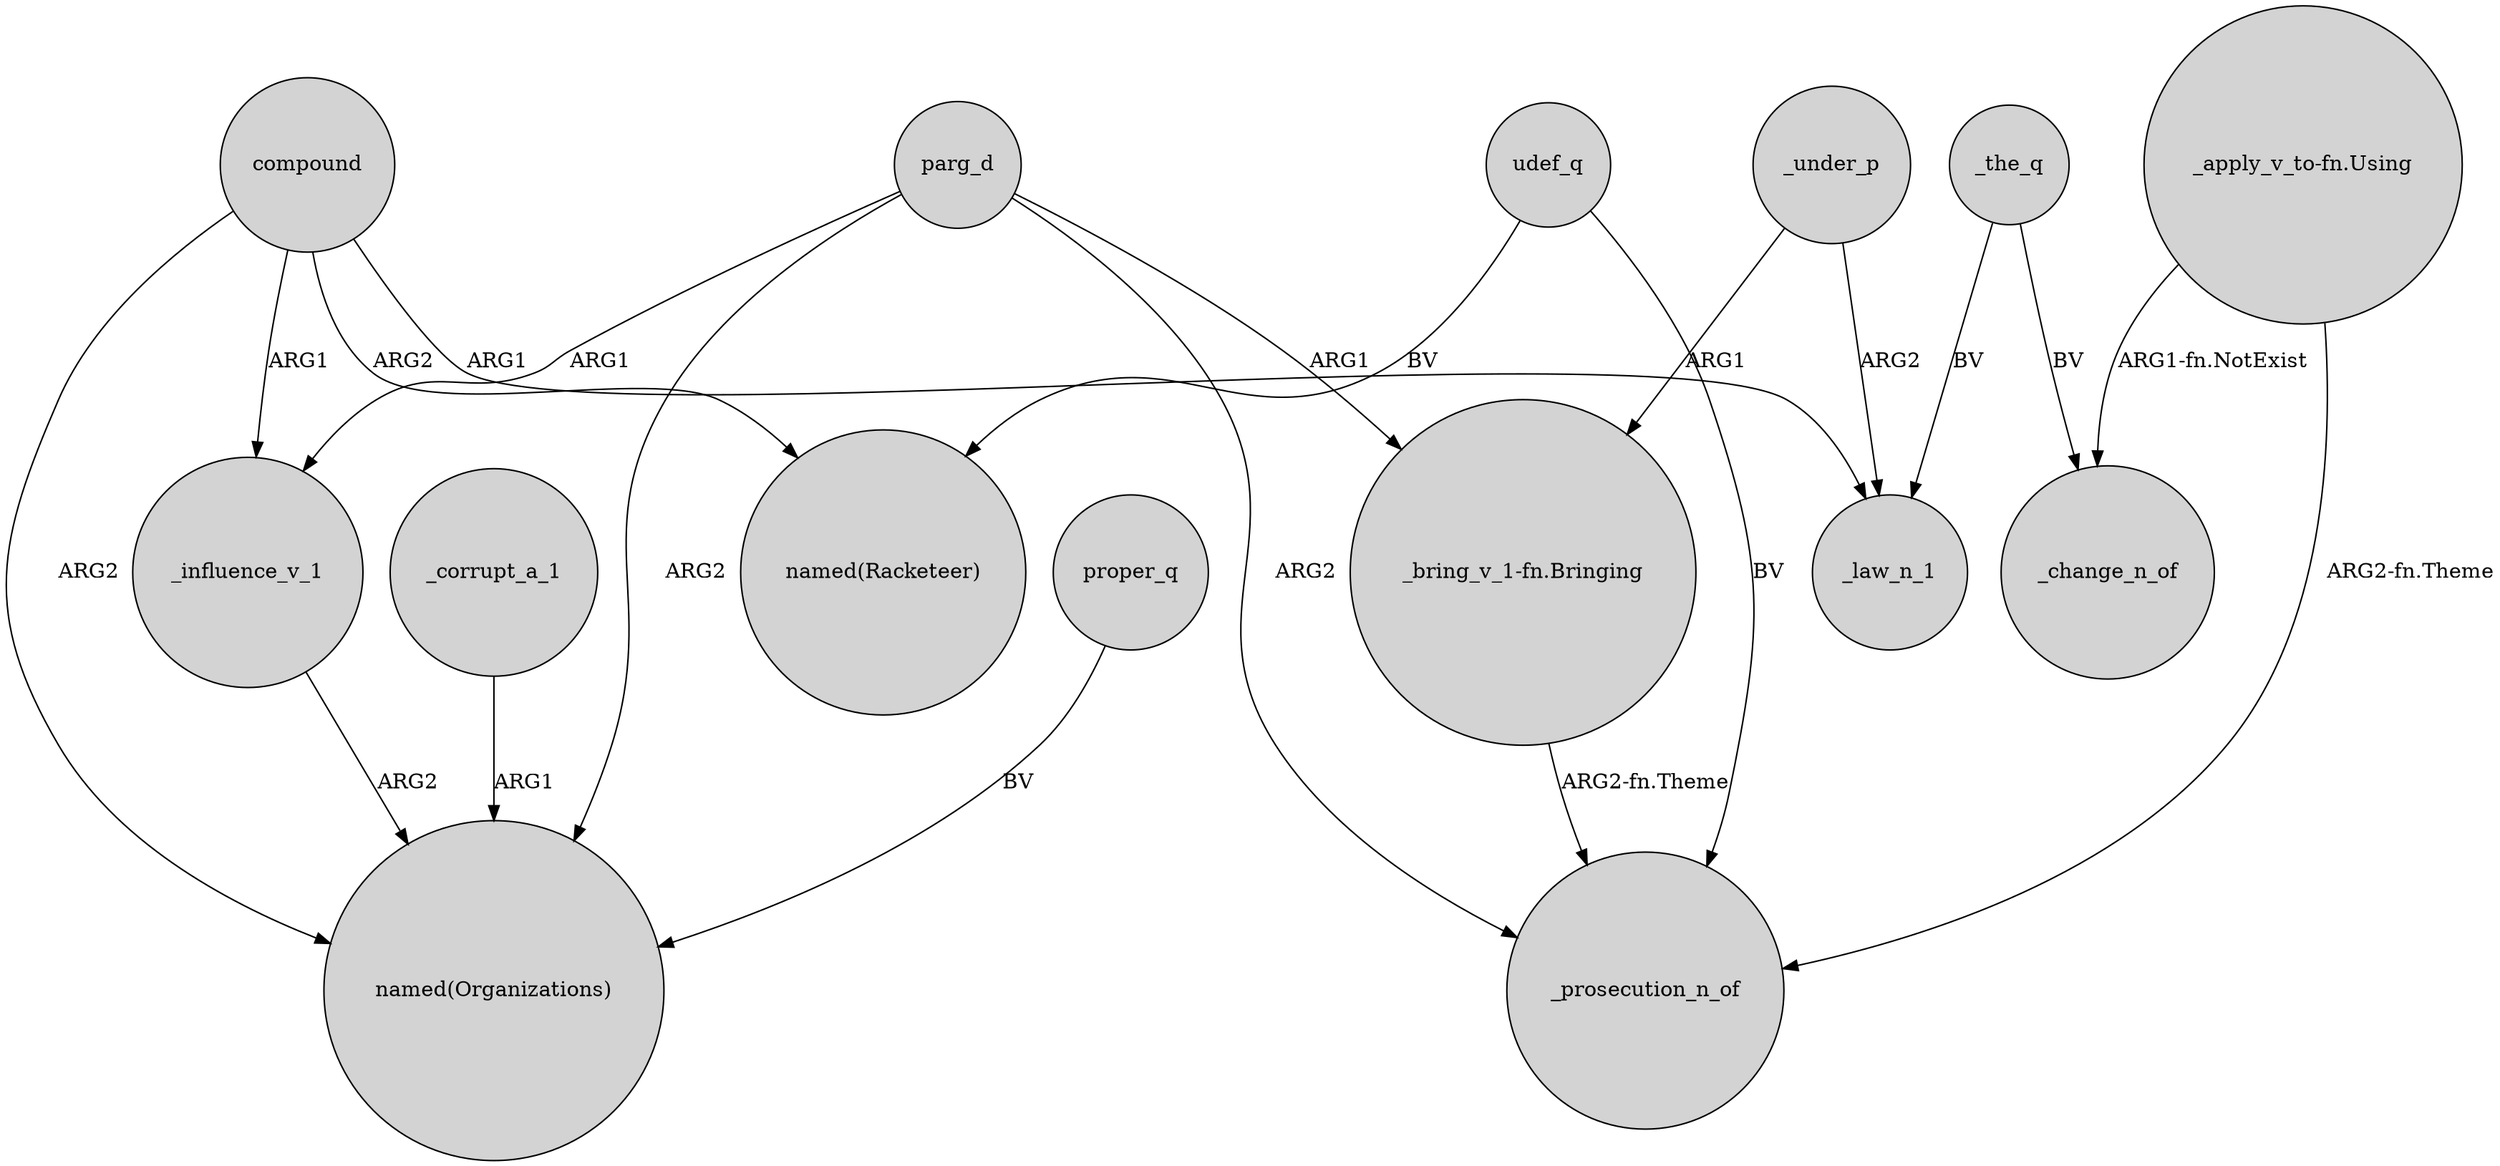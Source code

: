 digraph {
	node [shape=circle style=filled]
	proper_q -> "named(Organizations)" [label=BV]
	compound -> "named(Organizations)" [label=ARG2]
	parg_d -> "named(Organizations)" [label=ARG2]
	compound -> _influence_v_1 [label=ARG1]
	parg_d -> _influence_v_1 [label=ARG1]
	_corrupt_a_1 -> "named(Organizations)" [label=ARG1]
	"_apply_v_to-fn.Using" -> _change_n_of [label="ARG1-fn.NotExist"]
	_influence_v_1 -> "named(Organizations)" [label=ARG2]
	"_bring_v_1-fn.Bringing" -> _prosecution_n_of [label="ARG2-fn.Theme"]
	parg_d -> "_bring_v_1-fn.Bringing" [label=ARG1]
	"_apply_v_to-fn.Using" -> _prosecution_n_of [label="ARG2-fn.Theme"]
	_the_q -> _law_n_1 [label=BV]
	_under_p -> "_bring_v_1-fn.Bringing" [label=ARG1]
	compound -> "named(Racketeer)" [label=ARG2]
	udef_q -> _prosecution_n_of [label=BV]
	_the_q -> _change_n_of [label=BV]
	udef_q -> "named(Racketeer)" [label=BV]
	compound -> _law_n_1 [label=ARG1]
	parg_d -> _prosecution_n_of [label=ARG2]
	_under_p -> _law_n_1 [label=ARG2]
}
